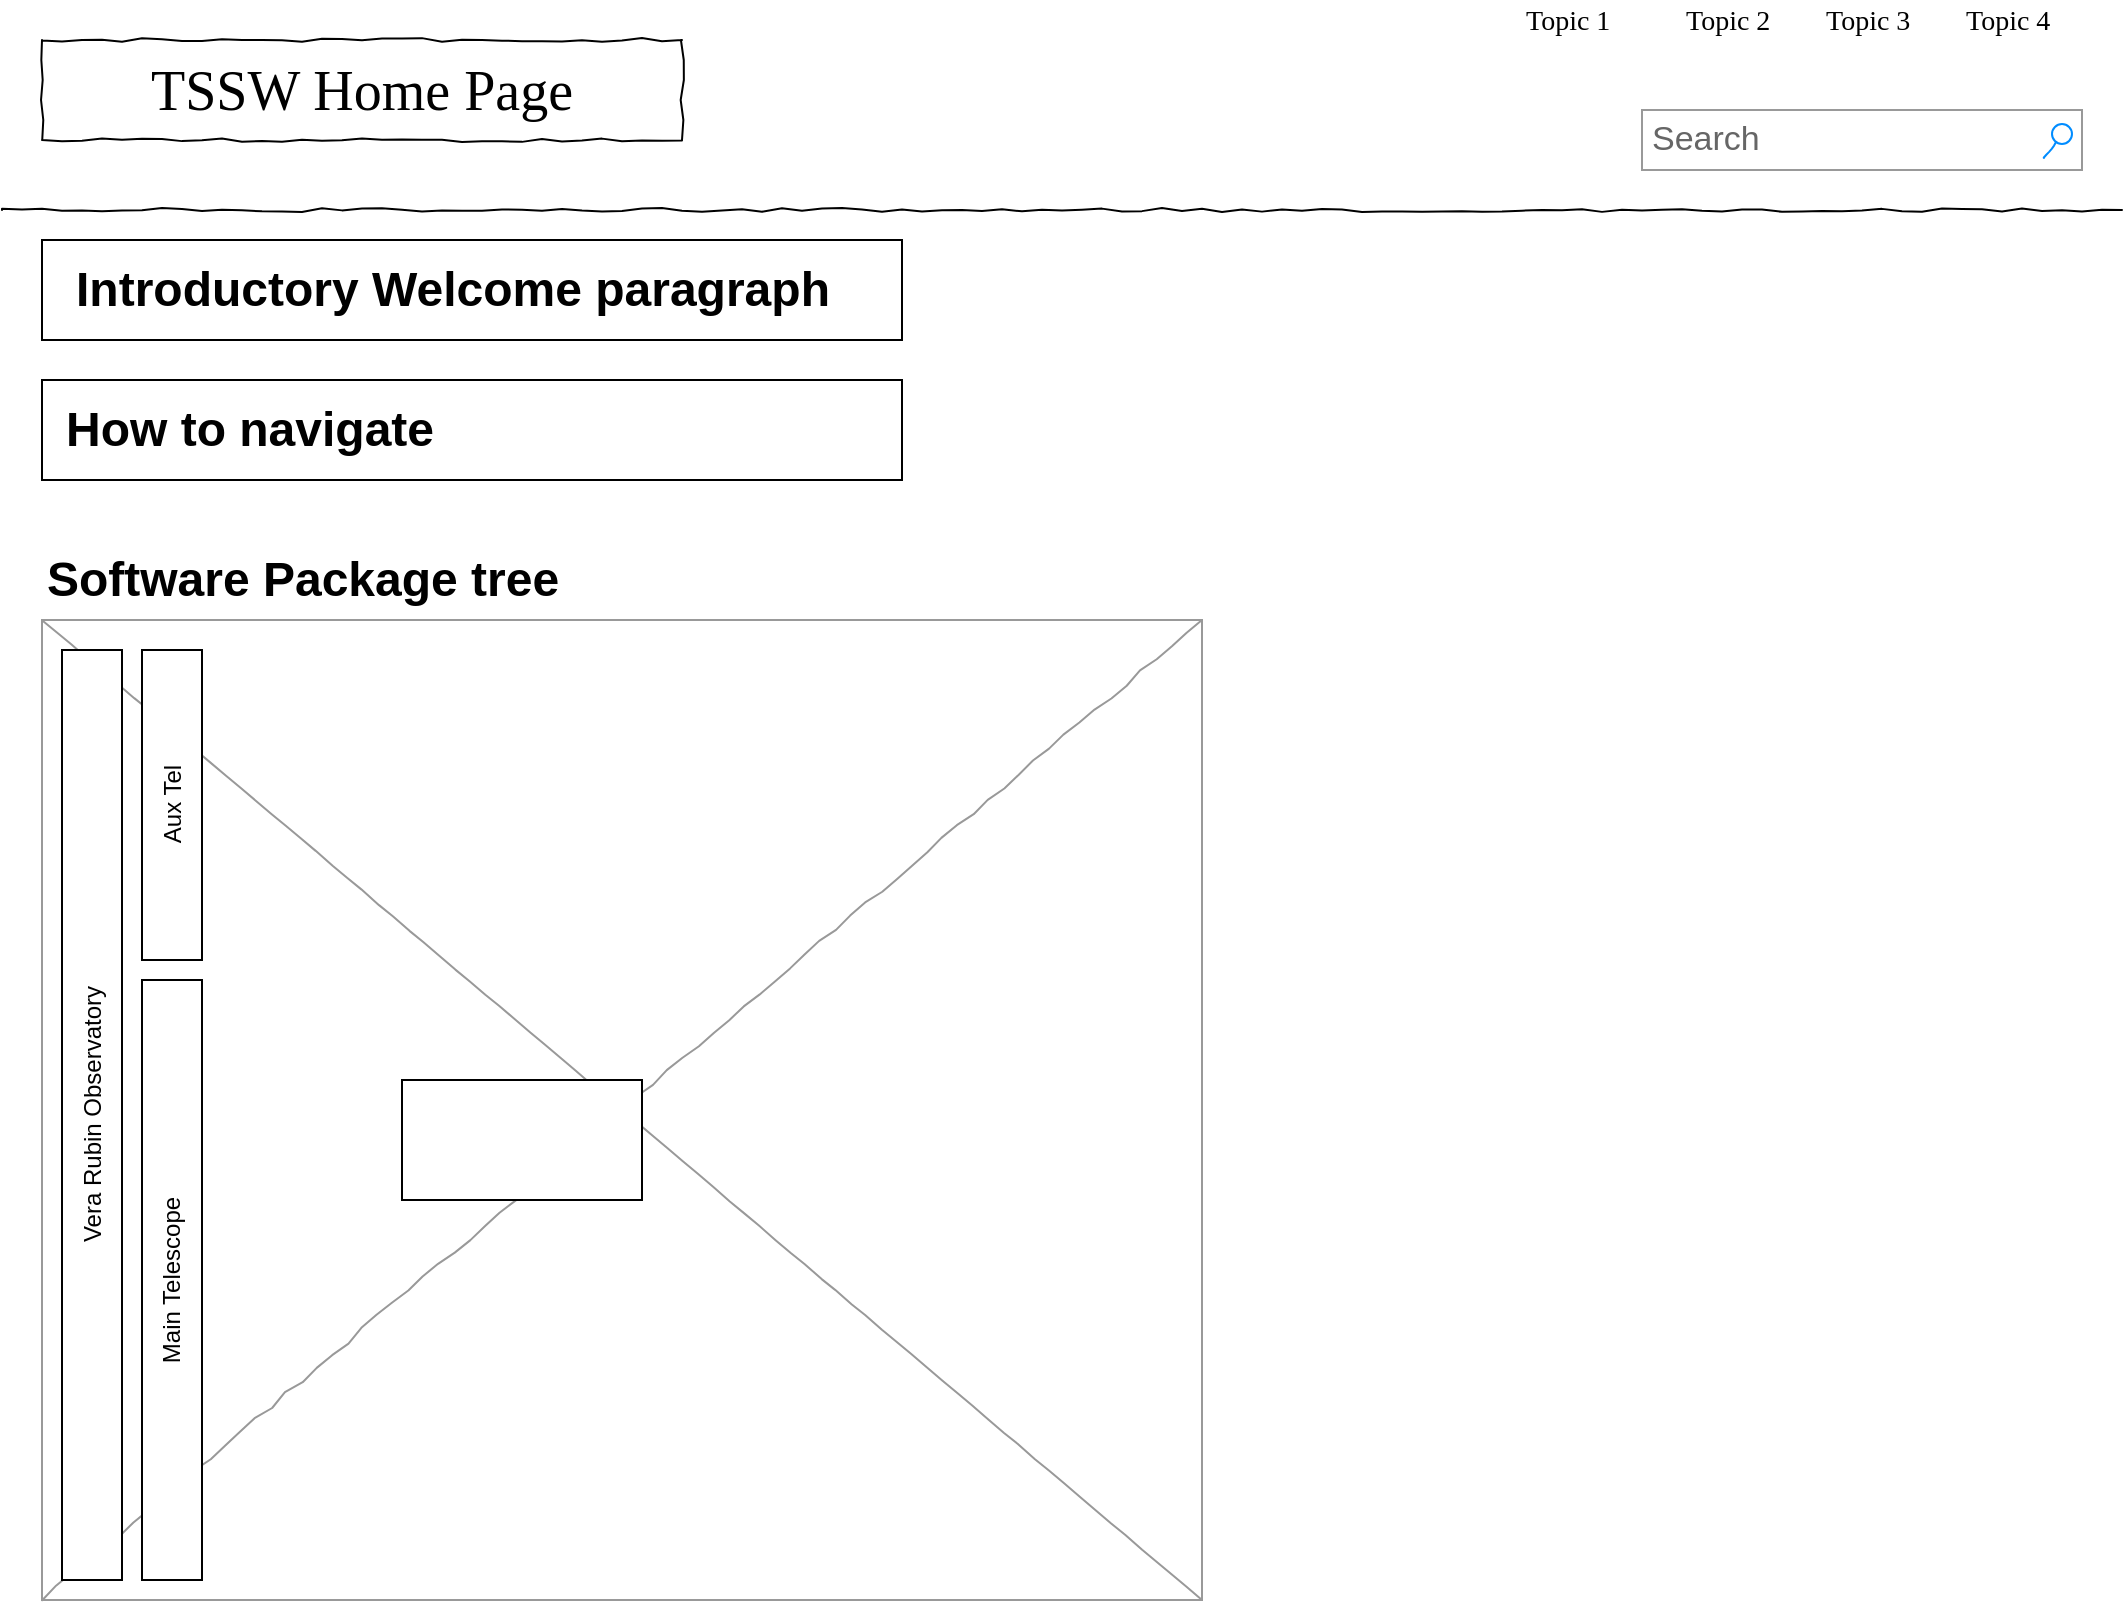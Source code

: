 <mxfile version="12.9.12" type="github">
  <diagram name="Page-1" id="03018318-947c-dd8e-b7a3-06fadd420f32">
    <mxGraphModel dx="650" dy="723" grid="1" gridSize="10" guides="1" tooltips="1" connect="1" arrows="1" fold="1" page="1" pageScale="1" pageWidth="1100" pageHeight="850" background="#ffffff" math="0" shadow="0">
      <root>
        <mxCell id="0" />
        <mxCell id="1" parent="0" />
        <mxCell id="677b7b8949515195-2" value="TSSW Home Page" style="whiteSpace=wrap;html=1;rounded=0;shadow=0;labelBackgroundColor=none;strokeWidth=1;fontFamily=Verdana;fontSize=28;align=center;comic=1;" parent="1" vertex="1">
          <mxGeometry x="40" y="60" width="320" height="50" as="geometry" />
        </mxCell>
        <mxCell id="677b7b8949515195-3" value="Search" style="strokeWidth=1;shadow=0;dashed=0;align=center;html=1;shape=mxgraph.mockup.forms.searchBox;strokeColor=#999999;mainText=;strokeColor2=#008cff;fontColor=#666666;fontSize=17;align=left;spacingLeft=3;rounded=0;labelBackgroundColor=none;comic=1;" parent="1" vertex="1">
          <mxGeometry x="840" y="95" width="220" height="30" as="geometry" />
        </mxCell>
        <mxCell id="677b7b8949515195-4" value="Topic 1" style="text;html=1;points=[];align=left;verticalAlign=top;spacingTop=-4;fontSize=14;fontFamily=Verdana" parent="1" vertex="1">
          <mxGeometry x="780" y="40" width="60" height="20" as="geometry" />
        </mxCell>
        <mxCell id="677b7b8949515195-5" value="Topic 2" style="text;html=1;points=[];align=left;verticalAlign=top;spacingTop=-4;fontSize=14;fontFamily=Verdana" parent="1" vertex="1">
          <mxGeometry x="860" y="40" width="60" height="20" as="geometry" />
        </mxCell>
        <mxCell id="677b7b8949515195-6" value="Topic 3" style="text;html=1;points=[];align=left;verticalAlign=top;spacingTop=-4;fontSize=14;fontFamily=Verdana" parent="1" vertex="1">
          <mxGeometry x="930" y="40" width="60" height="20" as="geometry" />
        </mxCell>
        <mxCell id="677b7b8949515195-7" value="Topic 4" style="text;html=1;points=[];align=left;verticalAlign=top;spacingTop=-4;fontSize=14;fontFamily=Verdana" parent="1" vertex="1">
          <mxGeometry x="1000" y="40" width="60" height="20" as="geometry" />
        </mxCell>
        <mxCell id="677b7b8949515195-9" value="" style="line;strokeWidth=1;html=1;rounded=0;shadow=0;labelBackgroundColor=none;fillColor=none;fontFamily=Verdana;fontSize=14;fontColor=#000000;align=center;comic=1;" parent="1" vertex="1">
          <mxGeometry x="20" y="140" width="1060" height="10" as="geometry" />
        </mxCell>
        <mxCell id="677b7b8949515195-16" value="" style="verticalLabelPosition=bottom;shadow=0;dashed=0;align=center;html=1;verticalAlign=top;strokeWidth=1;shape=mxgraph.mockup.graphics.simpleIcon;strokeColor=#999999;rounded=0;labelBackgroundColor=none;fontFamily=Verdana;fontSize=14;fontColor=#000000;comic=1;" parent="1" vertex="1">
          <mxGeometry x="40" y="350" width="580" height="490" as="geometry" />
        </mxCell>
        <mxCell id="wWp5y2XCNyQGihxI69Zn-4" value="" style="rounded=0;whiteSpace=wrap;html=1;" vertex="1" parent="1">
          <mxGeometry x="40" y="160" width="430" height="50" as="geometry" />
        </mxCell>
        <mxCell id="wWp5y2XCNyQGihxI69Zn-2" value="Introductory Welcome paragraph" style="text;strokeColor=none;fillColor=none;html=1;fontSize=24;fontStyle=1;verticalAlign=middle;align=center;" vertex="1" parent="1">
          <mxGeometry x="40" y="160" width="410" height="50" as="geometry" />
        </mxCell>
        <mxCell id="wWp5y2XCNyQGihxI69Zn-5" value="" style="rounded=0;whiteSpace=wrap;html=1;" vertex="1" parent="1">
          <mxGeometry x="40" y="230" width="430" height="50" as="geometry" />
        </mxCell>
        <mxCell id="wWp5y2XCNyQGihxI69Zn-6" value="How to navigate" style="text;strokeColor=none;fillColor=none;html=1;fontSize=24;fontStyle=1;verticalAlign=middle;align=left;" vertex="1" parent="1">
          <mxGeometry x="50" y="230" width="410" height="50" as="geometry" />
        </mxCell>
        <mxCell id="wWp5y2XCNyQGihxI69Zn-7" value="Software Package tree" style="text;strokeColor=none;fillColor=none;html=1;fontSize=24;fontStyle=1;verticalAlign=middle;align=center;" vertex="1" parent="1">
          <mxGeometry x="120" y="310" width="100" height="40" as="geometry" />
        </mxCell>
        <mxCell id="wWp5y2XCNyQGihxI69Zn-8" value="Vera Rubin Observatory" style="rounded=0;whiteSpace=wrap;html=1;horizontal=0;" vertex="1" parent="1">
          <mxGeometry x="50" y="365" width="30" height="465" as="geometry" />
        </mxCell>
        <mxCell id="wWp5y2XCNyQGihxI69Zn-9" value="" style="rounded=0;whiteSpace=wrap;html=1;" vertex="1" parent="1">
          <mxGeometry x="220" y="580" width="120" height="60" as="geometry" />
        </mxCell>
        <mxCell id="wWp5y2XCNyQGihxI69Zn-10" value="" style="rounded=0;whiteSpace=wrap;html=1;" vertex="1" parent="1">
          <mxGeometry x="220" y="580" width="120" height="60" as="geometry" />
        </mxCell>
        <mxCell id="wWp5y2XCNyQGihxI69Zn-11" value="Aux Tel" style="rounded=0;whiteSpace=wrap;html=1;horizontal=0;" vertex="1" parent="1">
          <mxGeometry x="90" y="365" width="30" height="155" as="geometry" />
        </mxCell>
        <mxCell id="wWp5y2XCNyQGihxI69Zn-12" value="Main Telescope" style="rounded=0;whiteSpace=wrap;html=1;horizontal=0;" vertex="1" parent="1">
          <mxGeometry x="90" y="530" width="30" height="300" as="geometry" />
        </mxCell>
      </root>
    </mxGraphModel>
  </diagram>
</mxfile>
